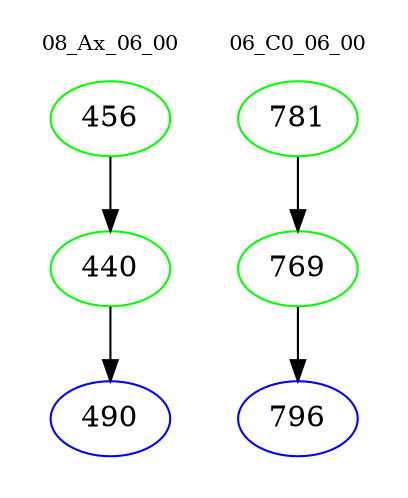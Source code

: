 digraph{
subgraph cluster_0 {
color = white
label = "08_Ax_06_00";
fontsize=10;
T0_456 [label="456", color="green"]
T0_456 -> T0_440 [color="black"]
T0_440 [label="440", color="green"]
T0_440 -> T0_490 [color="black"]
T0_490 [label="490", color="blue"]
}
subgraph cluster_1 {
color = white
label = "06_C0_06_00";
fontsize=10;
T1_781 [label="781", color="green"]
T1_781 -> T1_769 [color="black"]
T1_769 [label="769", color="green"]
T1_769 -> T1_796 [color="black"]
T1_796 [label="796", color="blue"]
}
}
